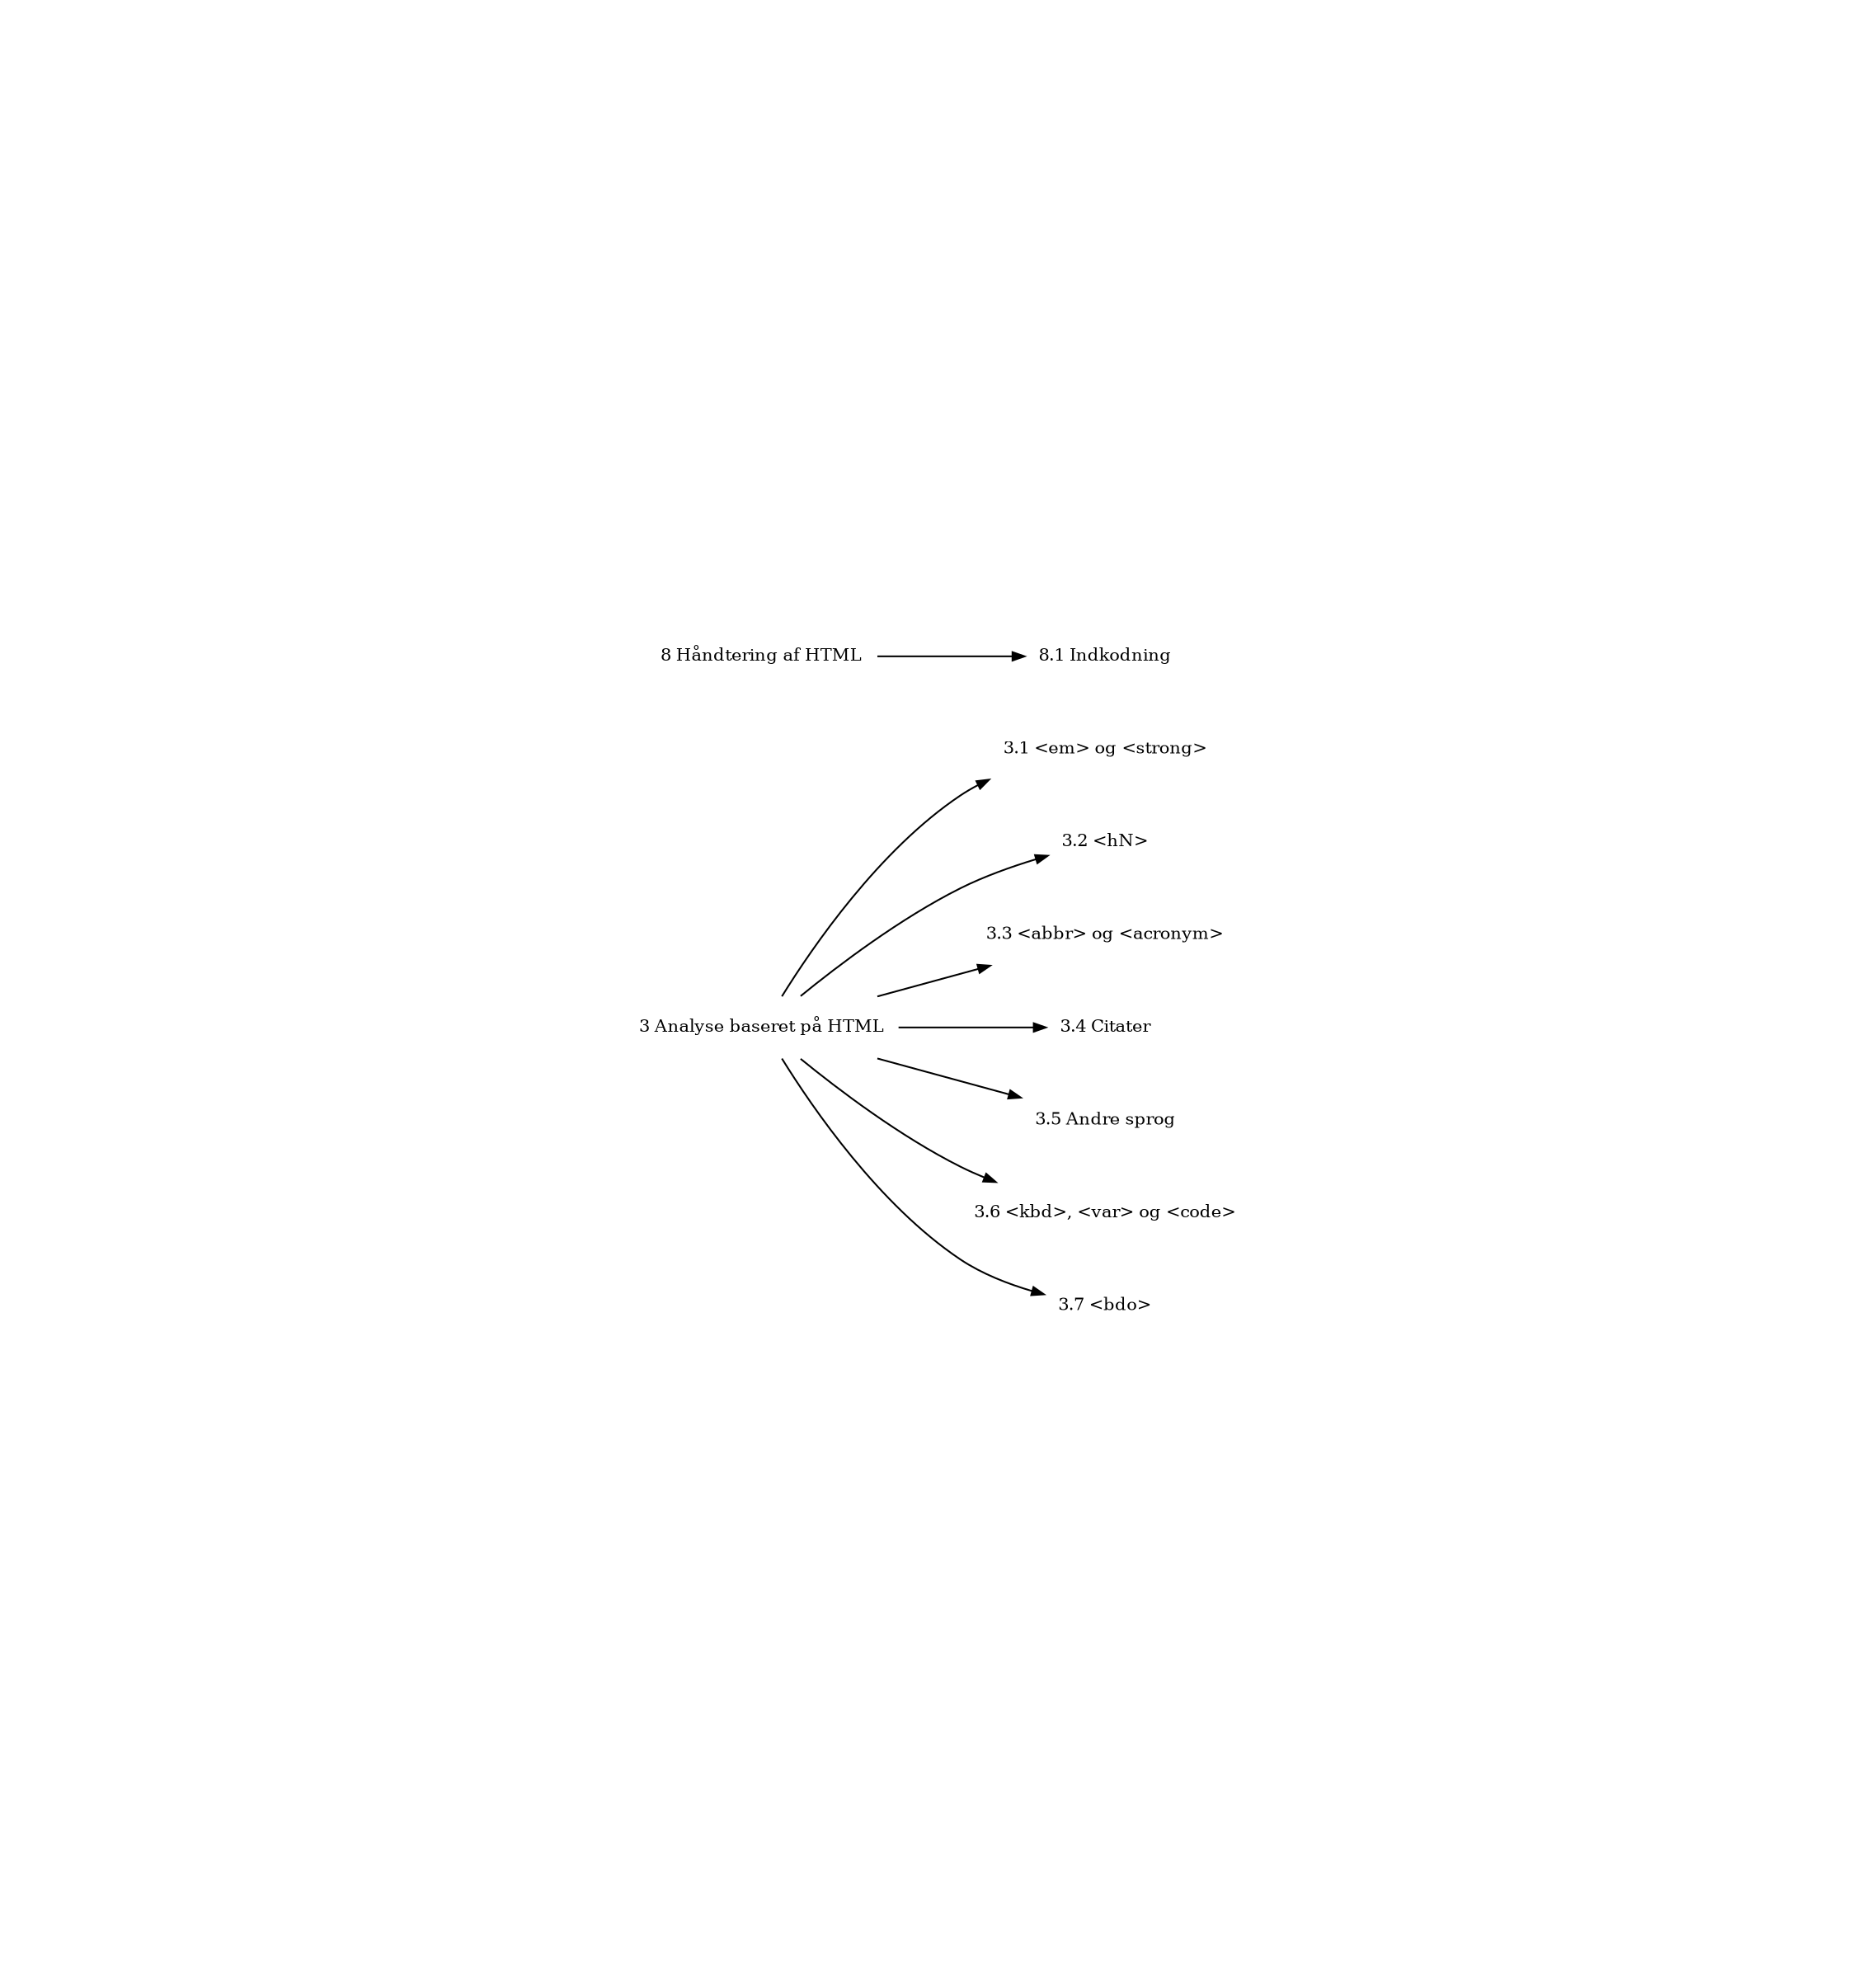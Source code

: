 digraph G
{

size="8,11"
margin=5
rankdir="LR";
node[fontsize=10, shape=none];
edge[arrowsize=0.7, len=0.7]


// K1[label="1 Analyse af et helt websted"]
// K2[label="2 Analysemetoder"]

// K1 -> "1.1 Respekter robots.txt";
// K1 -> "1.2 Dybde af crawling";

// K2 -> "2.1 LIX";
// K2 -> "2.2 FKRT";
// K2 -> "2.3 Stavekontrol" -> "2.3.1 Flere sprog";
// K2 -> "2.4 Gentagne ord";
// K2 -> "2.5 Sidesværhedsgrad";

K3[label="3 Analyse baseret på HTML"]

K3 -> "3.1 <em> og <strong>";
K3 -> "3.2 <hN>";
K3 -> "3.3 <abbr> og <acronym>";
K3 -> "3.4 Citater";
K3 -> "3.5 Andre sprog";
K3 -> "3.6 <kbd>, <var> og <code>";
K3 -> "3.7 <bdo>";

"8 Håndtering af HTML" -> "8.1 Indkodning"


}
